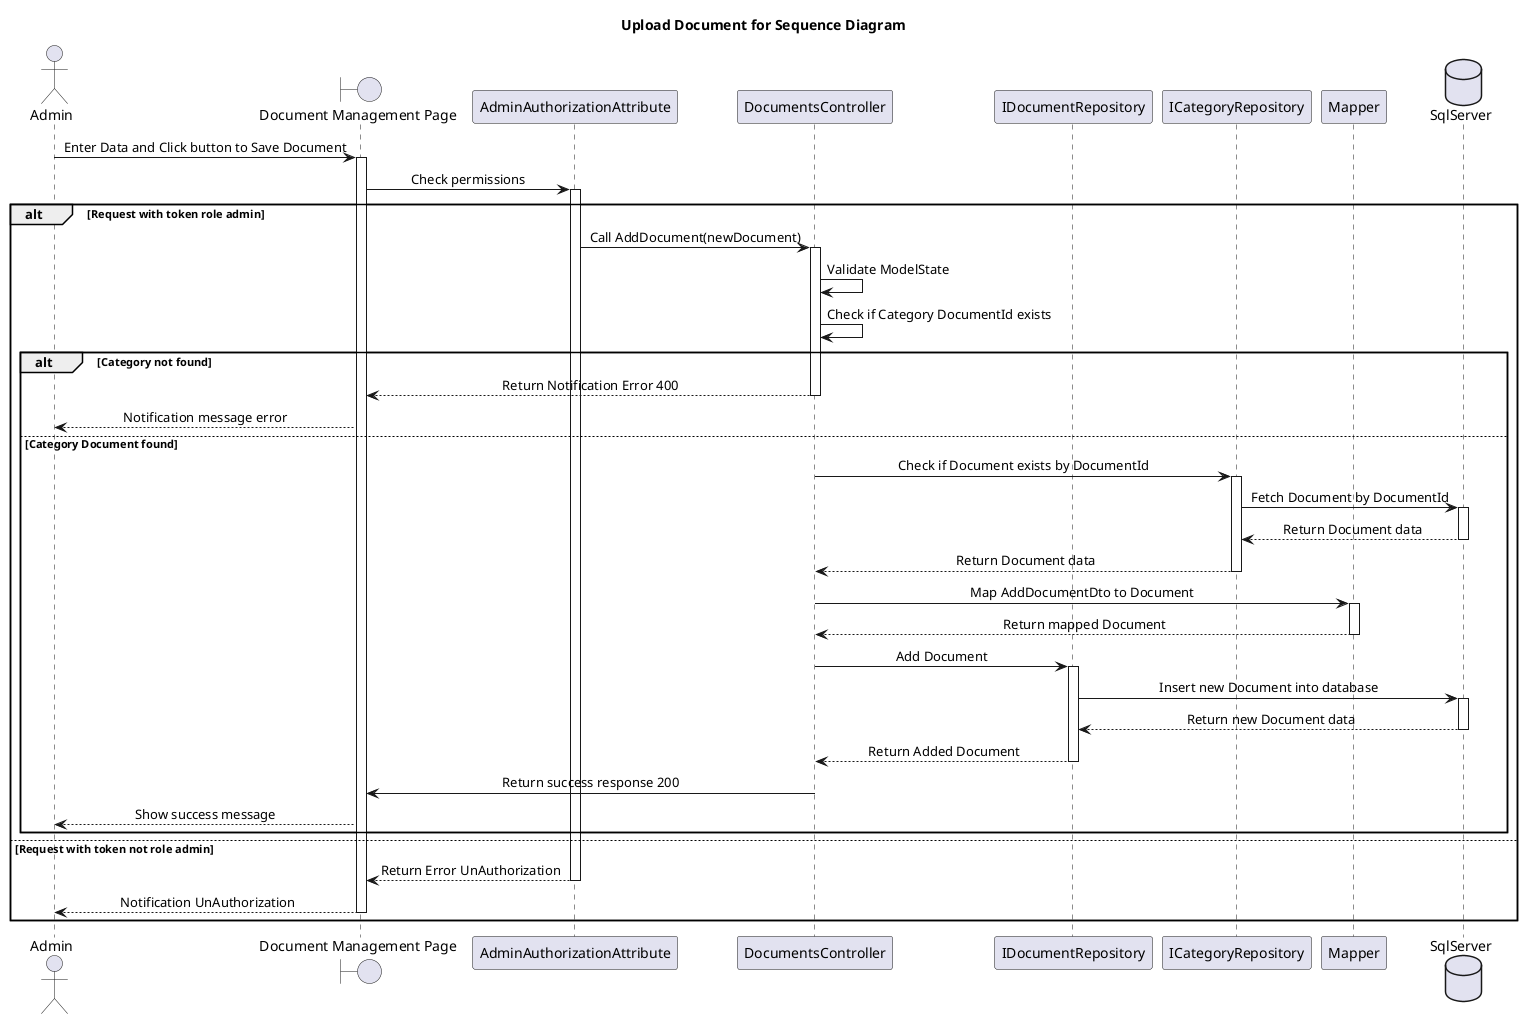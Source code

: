 @startuml
skinparam clDocAttributeIconSize 0
skinparam SequenceMessageAlignment center
Title Upload Document for Sequence Diagram

actor "Admin" as U
boundary "Document Management Page" as Hp
participant "AdminAuthorizationAttribute" as Author
participant "DocumentsController" as DocController
participant "IDocumentRepository" as IDocRepo
participant "ICategoryRepository" as IDocumentRepo
participant "Mapper" as Mapper
database "SqlServer" as Db

U -> Hp : Enter Data and Click button to Save Document
activate Hp
Hp -> Author : Check permissions
activate Author
alt Request with token role admin

    Author -> DocController : Call AddDocument(newDocument)
    activate DocController
    DocController -> DocController : Validate ModelState
    DocController -> DocController : Check if Category DocumentId exists
    alt Category not found
        DocController --> Hp : Return Notification Error 400
        deactivate DocController
        Hp --> U : Notification message error
    else Category Document found
        DocController -> IDocumentRepo : Check if Document exists by DocumentId
        activate IDocumentRepo
        IDocumentRepo -> Db : Fetch Document by DocumentId
        activate Db
        Db --> IDocumentRepo : Return Document data
        deactivate Db
        IDocumentRepo --> DocController : Return Document data
        deactivate IDocumentRepo

        DocController -> Mapper : Map AddDocumentDto to Document
        activate Mapper
        Mapper --> DocController : Return mapped Document
        deactivate Mapper

        DocController -> IDocRepo : Add Document
        activate IDocRepo
        IDocRepo -> Db : Insert new Document into database
        activate Db
        Db --> IDocRepo : Return new Document data
        deactivate Db
        IDocRepo --> DocController : Return Added Document
        deactivate IDocRepo

        DocController -> Hp : Return success response 200
        deactivate DocController
        
        Hp --> U : Show success message

    end
 else Request with token not role admin
    Author --> Hp : Return Error UnAuthorization
    deactivate Author
    Hp --> U : Notification UnAuthorization
    deactivate Hp
end

deactivate Hp

@enduml
